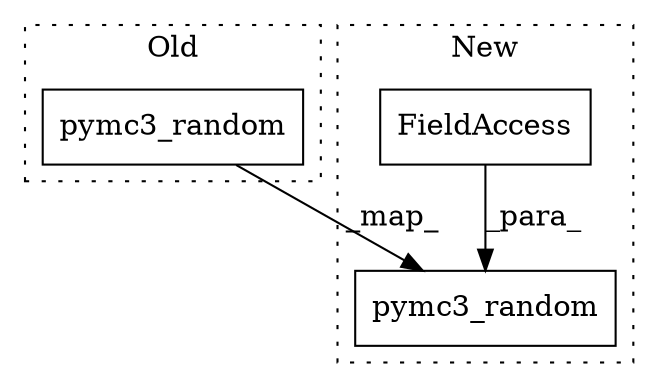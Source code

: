 digraph G {
subgraph cluster0 {
1 [label="pymc3_random" a="32" s="22692,22830" l="13,1" shape="box"];
label = "Old";
style="dotted";
}
subgraph cluster1 {
2 [label="pymc3_random" a="32" s="23620,23706" l="13,1" shape="box"];
3 [label="FieldAccess" a="22" s="23698" l="8" shape="box"];
label = "New";
style="dotted";
}
1 -> 2 [label="_map_"];
3 -> 2 [label="_para_"];
}